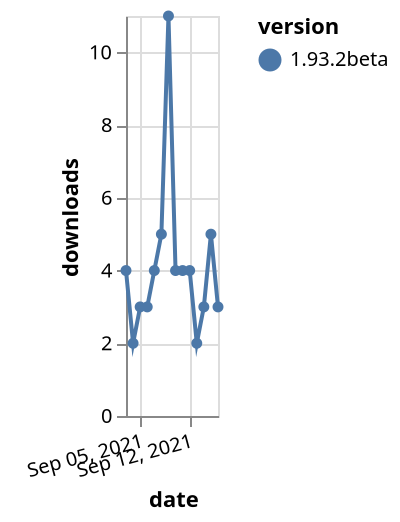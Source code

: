 {"$schema": "https://vega.github.io/schema/vega-lite/v5.json", "description": "A simple bar chart with embedded data.", "data": {"values": [{"date": "2021-09-03", "total": 739, "delta": 4, "version": "1.93.2beta"}, {"date": "2021-09-04", "total": 741, "delta": 2, "version": "1.93.2beta"}, {"date": "2021-09-05", "total": 744, "delta": 3, "version": "1.93.2beta"}, {"date": "2021-09-06", "total": 747, "delta": 3, "version": "1.93.2beta"}, {"date": "2021-09-07", "total": 751, "delta": 4, "version": "1.93.2beta"}, {"date": "2021-09-08", "total": 756, "delta": 5, "version": "1.93.2beta"}, {"date": "2021-09-09", "total": 767, "delta": 11, "version": "1.93.2beta"}, {"date": "2021-09-10", "total": 771, "delta": 4, "version": "1.93.2beta"}, {"date": "2021-09-11", "total": 775, "delta": 4, "version": "1.93.2beta"}, {"date": "2021-09-12", "total": 779, "delta": 4, "version": "1.93.2beta"}, {"date": "2021-09-13", "total": 781, "delta": 2, "version": "1.93.2beta"}, {"date": "2021-09-14", "total": 784, "delta": 3, "version": "1.93.2beta"}, {"date": "2021-09-15", "total": 789, "delta": 5, "version": "1.93.2beta"}, {"date": "2021-09-16", "total": 792, "delta": 3, "version": "1.93.2beta"}]}, "width": "container", "mark": {"type": "line", "point": {"filled": true}}, "encoding": {"x": {"field": "date", "type": "temporal", "timeUnit": "yearmonthdate", "title": "date", "axis": {"labelAngle": -15}}, "y": {"field": "delta", "type": "quantitative", "title": "downloads"}, "color": {"field": "version", "type": "nominal"}, "tooltip": {"field": "delta"}}}